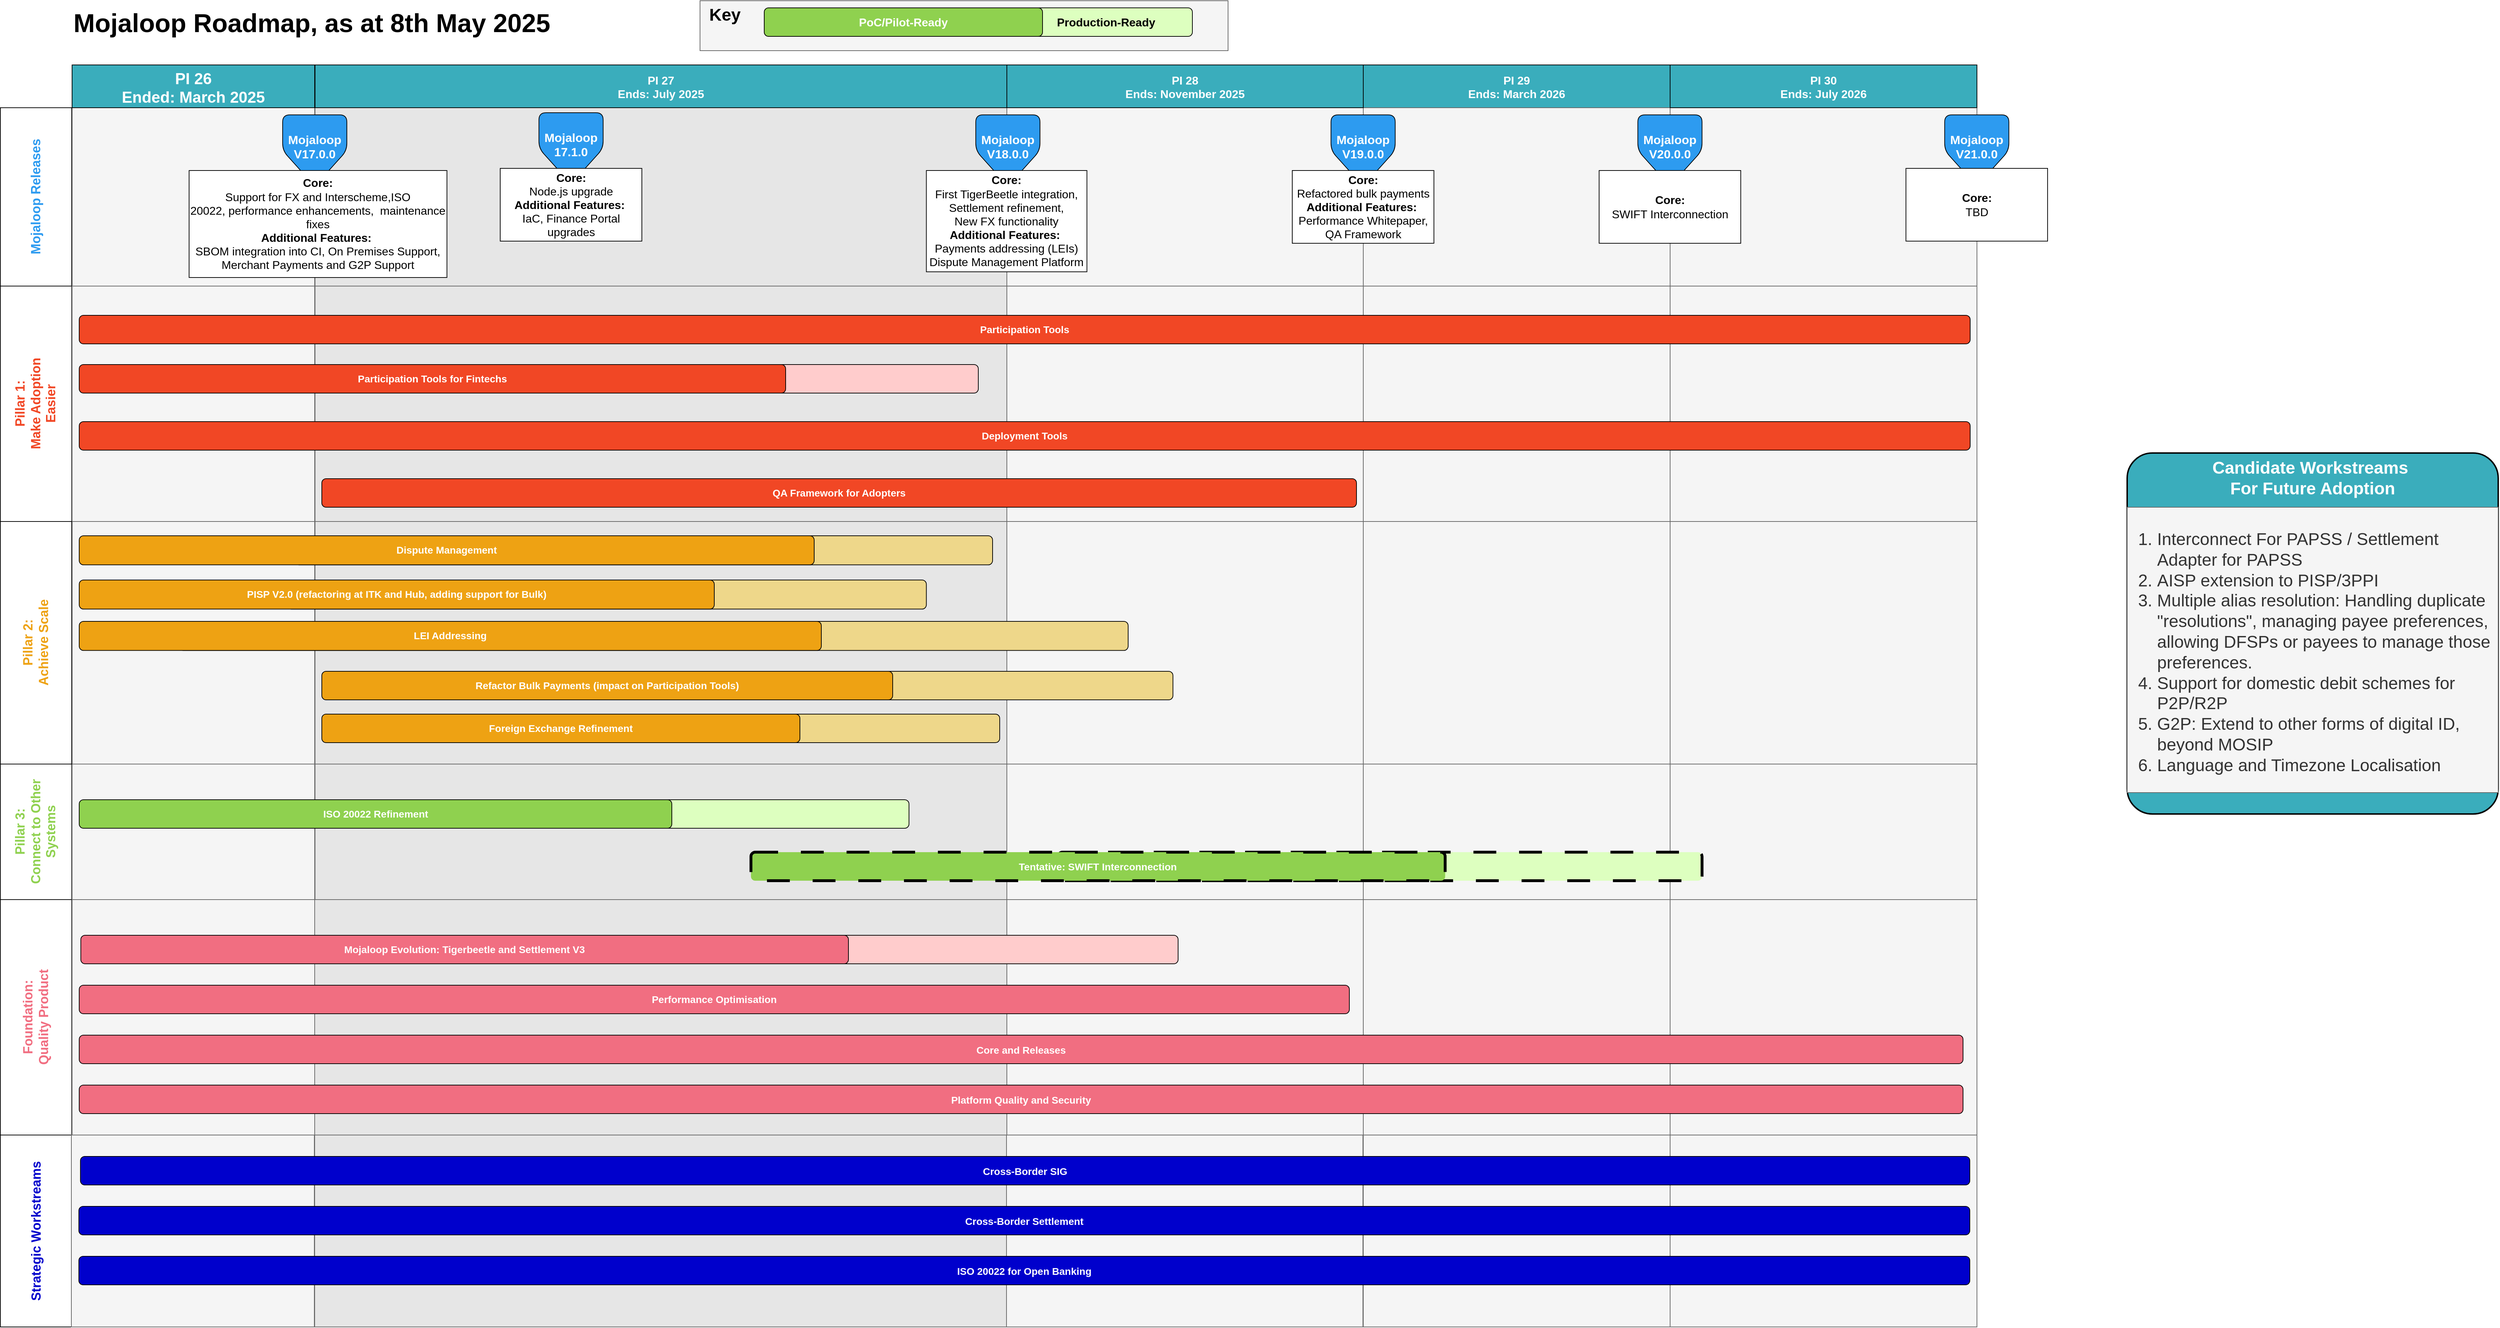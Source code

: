<mxfile version="26.2.15">
  <diagram id="prtHgNgQTEPvFCAcTncT" name="Page-1">
    <mxGraphModel dx="2952" dy="2323" grid="1" gridSize="10" guides="1" tooltips="1" connect="1" arrows="1" fold="1" page="1" pageScale="1" pageWidth="1169" pageHeight="827" math="0" shadow="0">
      <root>
        <mxCell id="0" />
        <mxCell id="1" parent="0" />
        <mxCell id="6fvViyOQmtaXlFOfMAqq-2" value="" style="rounded=0;whiteSpace=wrap;html=1;fillColor=#f5f5f5;fontColor=#333333;strokeColor=#666666;movable=1;resizable=1;rotatable=1;deletable=1;editable=1;locked=0;connectable=1;" parent="1" vertex="1">
          <mxGeometry x="3159.5" y="-670" width="430" height="250" as="geometry" />
        </mxCell>
        <mxCell id="6fvViyOQmtaXlFOfMAqq-3" value="" style="rounded=0;whiteSpace=wrap;html=1;fillColor=#f5f5f5;fontColor=#333333;strokeColor=#666666;movable=1;resizable=1;rotatable=1;deletable=1;editable=1;locked=0;connectable=1;" parent="1" vertex="1">
          <mxGeometry x="3159.5" y="-420" width="430" height="330" as="geometry" />
        </mxCell>
        <mxCell id="6fvViyOQmtaXlFOfMAqq-4" value="" style="rounded=0;whiteSpace=wrap;html=1;fillColor=#f5f5f5;fontColor=#333333;strokeColor=#666666;movable=1;resizable=1;rotatable=1;deletable=1;editable=1;locked=0;connectable=1;" parent="1" vertex="1">
          <mxGeometry x="3159.5" y="-90" width="430" height="340" as="geometry" />
        </mxCell>
        <mxCell id="6fvViyOQmtaXlFOfMAqq-5" value="" style="rounded=0;whiteSpace=wrap;html=1;fillColor=#f5f5f5;fontColor=#333333;strokeColor=#666666;movable=1;resizable=1;rotatable=1;deletable=1;editable=1;locked=0;connectable=1;" parent="1" vertex="1">
          <mxGeometry x="3159.5" y="250" width="430" height="190" as="geometry" />
        </mxCell>
        <mxCell id="6fvViyOQmtaXlFOfMAqq-6" value="" style="rounded=0;whiteSpace=wrap;html=1;fillColor=#f5f5f5;fontColor=#333333;strokeColor=#666666;movable=1;resizable=1;rotatable=1;deletable=1;editable=1;locked=0;connectable=1;" parent="1" vertex="1">
          <mxGeometry x="3159.5" y="440" width="430" height="330" as="geometry" />
        </mxCell>
        <mxCell id="6fvViyOQmtaXlFOfMAqq-7" value="" style="rounded=0;whiteSpace=wrap;html=1;fillColor=#f5f5f5;fontColor=#333333;strokeColor=#666666;movable=1;resizable=1;rotatable=1;deletable=1;editable=1;locked=0;connectable=1;" parent="1" vertex="1">
          <mxGeometry x="3159.5" y="770" width="430" height="269" as="geometry" />
        </mxCell>
        <mxCell id="IgVnPN9NRSkrWdJgGA2A-27" value="PI 29&#xa;Ends: March 2026" style="rounded=0;fillColor=#3aadbc;movable=1;resizable=1;rotatable=1;deletable=1;editable=1;locked=0;connectable=1;fontColor=#ffffff;fontStyle=1;fontSize=16;" parent="1" vertex="1">
          <mxGeometry x="2729.5" y="-730" width="430" height="60" as="geometry" />
        </mxCell>
        <mxCell id="IgVnPN9NRSkrWdJgGA2A-22" value="" style="rounded=0;whiteSpace=wrap;html=1;fillColor=#f5f5f5;fontColor=#333333;strokeColor=#666666;movable=1;resizable=1;rotatable=1;deletable=1;editable=1;locked=0;connectable=1;" parent="1" vertex="1">
          <mxGeometry x="2729.5" y="-670" width="430" height="250" as="geometry" />
        </mxCell>
        <mxCell id="IgVnPN9NRSkrWdJgGA2A-23" value="" style="rounded=0;whiteSpace=wrap;html=1;fillColor=#f5f5f5;fontColor=#333333;strokeColor=#666666;movable=1;resizable=1;rotatable=1;deletable=1;editable=1;locked=0;connectable=1;" parent="1" vertex="1">
          <mxGeometry x="2729.5" y="-420" width="430" height="330" as="geometry" />
        </mxCell>
        <mxCell id="IgVnPN9NRSkrWdJgGA2A-24" value="" style="rounded=0;whiteSpace=wrap;html=1;fillColor=#f5f5f5;fontColor=#333333;strokeColor=#666666;movable=1;resizable=1;rotatable=1;deletable=1;editable=1;locked=0;connectable=1;" parent="1" vertex="1">
          <mxGeometry x="2729.5" y="-90" width="430" height="340" as="geometry" />
        </mxCell>
        <mxCell id="IgVnPN9NRSkrWdJgGA2A-25" value="" style="rounded=0;whiteSpace=wrap;html=1;fillColor=#f5f5f5;fontColor=#333333;strokeColor=#666666;movable=1;resizable=1;rotatable=1;deletable=1;editable=1;locked=0;connectable=1;" parent="1" vertex="1">
          <mxGeometry x="2729.5" y="250" width="430" height="190" as="geometry" />
        </mxCell>
        <mxCell id="IgVnPN9NRSkrWdJgGA2A-26" value="" style="rounded=0;whiteSpace=wrap;html=1;fillColor=#f5f5f5;fontColor=#333333;strokeColor=#666666;movable=1;resizable=1;rotatable=1;deletable=1;editable=1;locked=0;connectable=1;" parent="1" vertex="1">
          <mxGeometry x="2729.5" y="440" width="430" height="330" as="geometry" />
        </mxCell>
        <mxCell id="JybqgrPGp8Xl5-uRk0mp-5" value="" style="rounded=0;whiteSpace=wrap;html=1;fillColor=#f5f5f5;fontColor=#333333;strokeColor=#666666;movable=1;resizable=1;rotatable=1;deletable=1;editable=1;locked=0;connectable=1;" parent="1" vertex="1">
          <mxGeometry x="2729.5" y="770" width="430" height="269" as="geometry" />
        </mxCell>
        <mxCell id="MKTJrdsKVcAg57BzzOYs-5" value="" style="rounded=0;whiteSpace=wrap;html=1;fillColor=#E6E6E6;fontColor=#333333;strokeColor=#666666;movable=1;resizable=1;rotatable=1;deletable=1;editable=1;locked=0;connectable=1;" parent="1" vertex="1">
          <mxGeometry x="1260" y="440" width="970" height="330" as="geometry" />
        </mxCell>
        <mxCell id="IgVnPN9NRSkrWdJgGA2A-52" value="Pillar 1:&lt;br style=&quot;border-color: var(--border-color);&quot;&gt;&lt;span style=&quot;&quot;&gt;Make Adoption&lt;/span&gt;&lt;br style=&quot;border-color: var(--border-color);&quot;&gt;&lt;span style=&quot;&quot;&gt;Easier&lt;/span&gt;" style="rounded=0;whiteSpace=wrap;html=1;fontSize=18;fontStyle=1;startSize=100;horizontal=0;fontColor=#F14725;movable=1;resizable=1;rotatable=1;deletable=1;editable=1;locked=0;connectable=1;" parent="1" vertex="1">
          <mxGeometry x="819.5" y="-420" width="100" height="330" as="geometry" />
        </mxCell>
        <mxCell id="V1w6IO33_B5uVDaUKKrJ-2" value="" style="rounded=0;whiteSpace=wrap;html=1;fillColor=#E6E6E6;fontColor=#333333;strokeColor=#666666;movable=1;resizable=1;rotatable=1;deletable=1;editable=1;locked=0;connectable=1;" parent="1" vertex="1">
          <mxGeometry x="1260.5" y="-670" width="969.5" height="250" as="geometry" />
        </mxCell>
        <mxCell id="V1w6IO33_B5uVDaUKKrJ-5" value="" style="rounded=0;whiteSpace=wrap;html=1;fillColor=#E6E6E6;fontColor=#333333;strokeColor=#666666;movable=1;resizable=1;rotatable=1;deletable=1;editable=1;locked=0;connectable=1;" parent="1" vertex="1">
          <mxGeometry x="1260.5" y="250" width="969.5" height="190" as="geometry" />
        </mxCell>
        <mxCell id="V1w6IO33_B5uVDaUKKrJ-7" value="" style="rounded=0;whiteSpace=wrap;html=1;fillColor=#E6E6E6;fontColor=#333333;strokeColor=#666666;movable=1;resizable=1;rotatable=1;deletable=1;editable=1;locked=0;connectable=1;" parent="1" vertex="1">
          <mxGeometry x="1260" y="770" width="969.5" height="269" as="geometry" />
        </mxCell>
        <mxCell id="V1w6IO33_B5uVDaUKKrJ-3" value="" style="rounded=0;whiteSpace=wrap;html=1;fillColor=#E6E6E6;fontColor=#333333;strokeColor=#666666;movable=1;resizable=1;rotatable=1;deletable=1;editable=1;locked=0;connectable=1;" parent="1" vertex="1">
          <mxGeometry x="1260.5" y="-420" width="969.5" height="330" as="geometry" />
        </mxCell>
        <mxCell id="V1w6IO33_B5uVDaUKKrJ-4" value="" style="rounded=0;whiteSpace=wrap;html=1;fillColor=#E6E6E6;fontColor=#333333;strokeColor=#666666;movable=1;resizable=1;rotatable=1;deletable=1;editable=1;locked=0;connectable=1;" parent="1" vertex="1">
          <mxGeometry x="1260.5" y="-90" width="969.5" height="340" as="geometry" />
        </mxCell>
        <mxCell id="Wy1Aq7sCZCRpyC4d_T1i-2" value="" style="rounded=0;whiteSpace=wrap;html=1;fillColor=#f5f5f5;fontColor=#333333;strokeColor=#666666;movable=1;resizable=1;rotatable=1;deletable=1;editable=1;locked=0;connectable=1;" parent="1" vertex="1">
          <mxGeometry x="2230" y="-670" width="499.5" height="250" as="geometry" />
        </mxCell>
        <mxCell id="Wy1Aq7sCZCRpyC4d_T1i-3" value="" style="rounded=0;whiteSpace=wrap;html=1;fillColor=#f5f5f5;fontColor=#333333;strokeColor=#666666;movable=1;resizable=1;rotatable=1;deletable=1;editable=1;locked=0;connectable=1;" parent="1" vertex="1">
          <mxGeometry x="2230" y="-420" width="499.5" height="330" as="geometry" />
        </mxCell>
        <mxCell id="Wy1Aq7sCZCRpyC4d_T1i-4" value="" style="rounded=0;whiteSpace=wrap;html=1;fillColor=#f5f5f5;fontColor=#333333;strokeColor=#666666;movable=1;resizable=1;rotatable=1;deletable=1;editable=1;locked=0;connectable=1;" parent="1" vertex="1">
          <mxGeometry x="2230" y="-90" width="499.5" height="340" as="geometry" />
        </mxCell>
        <mxCell id="Wy1Aq7sCZCRpyC4d_T1i-5" value="" style="rounded=0;whiteSpace=wrap;html=1;fillColor=#f5f5f5;fontColor=#333333;strokeColor=#666666;movable=1;resizable=1;rotatable=1;deletable=1;editable=1;locked=0;connectable=1;" parent="1" vertex="1">
          <mxGeometry x="2230" y="250" width="499.5" height="190" as="geometry" />
        </mxCell>
        <mxCell id="Wy1Aq7sCZCRpyC4d_T1i-6" value="" style="rounded=0;whiteSpace=wrap;html=1;fillColor=#f5f5f5;fontColor=#333333;strokeColor=#666666;movable=1;resizable=1;rotatable=1;deletable=1;editable=1;locked=0;connectable=1;" parent="1" vertex="1">
          <mxGeometry x="2230" y="440" width="499.5" height="330" as="geometry" />
        </mxCell>
        <mxCell id="Wy1Aq7sCZCRpyC4d_T1i-7" value="" style="rounded=0;whiteSpace=wrap;html=1;fillColor=#f5f5f5;fontColor=#333333;strokeColor=#666666;movable=1;resizable=1;rotatable=1;deletable=1;editable=1;locked=0;connectable=1;" parent="1" vertex="1">
          <mxGeometry x="2229.5" y="770" width="499.5" height="269" as="geometry" />
        </mxCell>
        <mxCell id="IgVnPN9NRSkrWdJgGA2A-30" value="" style="rounded=0;whiteSpace=wrap;html=1;fillColor=light-dark(#f5f5f5, #131213);fontColor=#333333;strokeColor=#666666;movable=1;resizable=1;rotatable=1;deletable=1;editable=1;locked=0;connectable=1;" parent="1" vertex="1">
          <mxGeometry x="920" y="-670" width="340" height="250" as="geometry" />
        </mxCell>
        <mxCell id="IgVnPN9NRSkrWdJgGA2A-43" value="Mojaloop Releases" style="rounded=0;whiteSpace=wrap;html=1;fontSize=18;fontStyle=1;startSize=100;horizontal=0;fontColor=#2D9BF0;movable=1;resizable=1;rotatable=1;deletable=1;editable=1;locked=0;connectable=1;" parent="1" vertex="1">
          <mxGeometry x="819.5" y="-670" width="100" height="250" as="geometry" />
        </mxCell>
        <mxCell id="IgVnPN9NRSkrWdJgGA2A-58" value="Foundation:&lt;br style=&quot;border-color: var(--border-color);&quot;&gt;&lt;span style=&quot;&quot;&gt;Quality Product&lt;/span&gt;" style="rounded=0;whiteSpace=wrap;html=1;fontSize=18;fontStyle=1;startSize=100;horizontal=0;fontColor=#F16E81;movable=1;resizable=1;rotatable=1;deletable=1;editable=1;locked=0;connectable=1;" parent="1" vertex="1">
          <mxGeometry x="819.5" y="440" width="100" height="330" as="geometry" />
        </mxCell>
        <mxCell id="IgVnPN9NRSkrWdJgGA2A-34" value="" style="rounded=0;whiteSpace=wrap;html=1;fillColor=light-dark(#f5f5f5, #131213);fontColor=#333333;strokeColor=#666666;movable=1;resizable=1;rotatable=1;deletable=1;editable=1;locked=0;connectable=1;" parent="1" vertex="1">
          <mxGeometry x="920" y="440" width="340" height="330" as="geometry" />
        </mxCell>
        <mxCell id="IgVnPN9NRSkrWdJgGA2A-56" value="Pillar 3:&lt;br style=&quot;border-color: var(--border-color);&quot;&gt;&lt;span style=&quot;&quot;&gt;Connect to Other Systems&lt;/span&gt;" style="rounded=0;whiteSpace=wrap;html=1;fontSize=18;fontStyle=1;startSize=100;horizontal=0;fontColor=#8FD14F;movable=1;resizable=1;rotatable=1;deletable=1;editable=1;locked=0;connectable=1;" parent="1" vertex="1">
          <mxGeometry x="819.5" y="250" width="100" height="190" as="geometry" />
        </mxCell>
        <mxCell id="IgVnPN9NRSkrWdJgGA2A-33" value="" style="rounded=0;whiteSpace=wrap;html=1;fillColor=light-dark(#f5f5f5, #131213);fontColor=#333333;strokeColor=#666666;movable=1;resizable=1;rotatable=1;deletable=1;editable=1;locked=0;connectable=1;" parent="1" vertex="1">
          <mxGeometry x="920" y="250" width="340" height="190" as="geometry" />
        </mxCell>
        <mxCell id="JybqgrPGp8Xl5-uRk0mp-1" value="&lt;font color=&quot;#0000cc&quot;&gt;Strategic Workstreams&lt;/font&gt;" style="rounded=0;whiteSpace=wrap;html=1;fontSize=18;fontStyle=1;startSize=100;horizontal=0;fontColor=#F16E81;movable=1;resizable=1;rotatable=1;deletable=1;editable=1;locked=0;connectable=1;" parent="1" vertex="1">
          <mxGeometry x="819.5" y="770" width="100" height="269" as="geometry" />
        </mxCell>
        <mxCell id="JybqgrPGp8Xl5-uRk0mp-6" value="" style="rounded=0;whiteSpace=wrap;html=1;fillColor=light-dark(#f5f5f5, #131213);fontColor=#333333;strokeColor=#666666;movable=1;resizable=1;rotatable=1;deletable=1;editable=1;locked=0;connectable=1;container=0;" parent="1" vertex="1">
          <mxGeometry x="919" y="770" width="340.5" height="269" as="geometry" />
        </mxCell>
        <mxCell id="IgVnPN9NRSkrWdJgGA2A-31" value="" style="rounded=0;whiteSpace=wrap;html=1;fillColor=light-dark(#f5f5f5, #131213);fontColor=#333333;strokeColor=#666666;movable=1;resizable=1;rotatable=1;deletable=1;editable=1;locked=0;connectable=1;" parent="1" vertex="1">
          <mxGeometry x="920" y="-420" width="340" height="330" as="geometry" />
        </mxCell>
        <mxCell id="IgVnPN9NRSkrWdJgGA2A-32" value="" style="rounded=0;whiteSpace=wrap;html=1;fillColor=light-dark(#f5f5f5, #131213);fontColor=#333333;strokeColor=#666666;movable=1;resizable=1;rotatable=1;deletable=1;editable=1;locked=0;connectable=1;" parent="1" vertex="1">
          <mxGeometry x="920" y="-90" width="340" height="340" as="geometry" />
        </mxCell>
        <mxCell id="dNxyNK7c78bLwvsdeMH5-27" value="" style="edgeStyle=orthogonalEdgeStyle;rounded=0;orthogonalLoop=1;jettySize=auto;html=1;dashed=1;endArrow=none;endFill=0;" parent="1" edge="1">
          <mxGeometry relative="1" as="geometry">
            <mxPoint x="300" y="270" as="targetPoint" />
          </mxGeometry>
        </mxCell>
        <mxCell id="dNxyNK7c78bLwvsdeMH5-31" style="edgeStyle=orthogonalEdgeStyle;rounded=0;orthogonalLoop=1;jettySize=auto;html=1;endArrow=classic;endFill=1;" parent="1" edge="1">
          <mxGeometry relative="1" as="geometry">
            <mxPoint x="420" y="280" as="sourcePoint" />
          </mxGeometry>
        </mxCell>
        <mxCell id="dNxyNK7c78bLwvsdeMH5-35" style="edgeStyle=orthogonalEdgeStyle;rounded=0;orthogonalLoop=1;jettySize=auto;html=1;endArrow=classic;endFill=1;" parent="1" edge="1">
          <mxGeometry relative="1" as="geometry">
            <mxPoint x="690" y="460" as="targetPoint" />
          </mxGeometry>
        </mxCell>
        <mxCell id="dNxyNK7c78bLwvsdeMH5-38" style="edgeStyle=orthogonalEdgeStyle;rounded=0;orthogonalLoop=1;jettySize=auto;html=1;endArrow=classic;endFill=1;" parent="1" edge="1">
          <mxGeometry relative="1" as="geometry">
            <Array as="points">
              <mxPoint x="300" y="460" />
              <mxPoint x="520" y="460" />
            </Array>
            <mxPoint x="520" y="430" as="targetPoint" />
          </mxGeometry>
        </mxCell>
        <mxCell id="dNxyNK7c78bLwvsdeMH5-25" value="" style="edgeStyle=orthogonalEdgeStyle;rounded=0;orthogonalLoop=1;jettySize=auto;html=1;" parent="1" edge="1">
          <mxGeometry relative="1" as="geometry">
            <mxPoint x="260" y="180" as="targetPoint" />
          </mxGeometry>
        </mxCell>
        <mxCell id="dNxyNK7c78bLwvsdeMH5-33" value="" style="edgeStyle=orthogonalEdgeStyle;rounded=0;orthogonalLoop=1;jettySize=auto;html=1;endArrow=classic;endFill=1;" parent="1" edge="1">
          <mxGeometry relative="1" as="geometry">
            <mxPoint x="460" y="180" as="sourcePoint" />
          </mxGeometry>
        </mxCell>
        <mxCell id="dNxyNK7c78bLwvsdeMH5-37" value="" style="edgeStyle=orthogonalEdgeStyle;rounded=0;orthogonalLoop=1;jettySize=auto;html=1;endArrow=classic;endFill=1;" parent="1" edge="1">
          <mxGeometry relative="1" as="geometry">
            <mxPoint x="650" y="490" as="sourcePoint" />
          </mxGeometry>
        </mxCell>
        <mxCell id="dNxyNK7c78bLwvsdeMH5-29" value="" style="edgeStyle=orthogonalEdgeStyle;rounded=0;orthogonalLoop=1;jettySize=auto;html=1;endArrow=classic;endFill=1;" parent="1" edge="1">
          <mxGeometry relative="1" as="geometry">
            <mxPoint x="400" y="260" as="targetPoint" />
          </mxGeometry>
        </mxCell>
        <mxCell id="IgVnPN9NRSkrWdJgGA2A-89" value="Mojaloop&#xa;V18.0.0" style="verticalLabelPosition=middle;verticalAlign=middle;shape=offPageConnector;rounded=1;size=0.5;fillColor=#2D9BF0;labelPosition=center;align=center;spacingBottom=13;fontColor=#FFFFFF;fontStyle=1;fontSize=17;movable=1;resizable=1;rotatable=1;deletable=1;editable=1;locked=0;connectable=1;" parent="1" vertex="1">
          <mxGeometry x="2186.44" y="-660" width="90" height="100" as="geometry" />
        </mxCell>
        <mxCell id="IgVnPN9NRSkrWdJgGA2A-54" value="&lt;font color=&quot;#eea213&quot;&gt;Pillar 2:&lt;br style=&quot;border-color: var(--border-color);&quot;&gt;Achieve Scale&lt;/font&gt;" style="rounded=0;whiteSpace=wrap;html=1;fontSize=18;fontStyle=1;startSize=100;horizontal=0;fontColor=#F14725;movable=1;resizable=1;rotatable=1;deletable=1;editable=1;locked=0;connectable=1;" parent="1" vertex="1">
          <mxGeometry x="819.5" y="-90" width="100" height="340" as="geometry" />
        </mxCell>
        <mxCell id="myLwM58ghnlwXmR5rfqZ-15" value="&lt;b&gt;Core:&lt;/b&gt;&lt;div&gt;First TigerBeetle integration, Settlement refinement,&lt;/div&gt;&lt;div&gt;New FX functionality&lt;br&gt;&lt;div&gt;&lt;b style=&quot;background-color: initial; color: light-dark(rgb(0, 0, 0), rgb(255, 255, 255));&quot;&gt;Additional Features:&amp;nbsp;&lt;/b&gt;&lt;br&gt;&lt;/div&gt;&lt;div&gt;&lt;span style=&quot;background-color: initial;&quot;&gt;Payments addressing (LEIs)&lt;/span&gt;&lt;/div&gt;&lt;/div&gt;&lt;div&gt;&lt;span style=&quot;background-color: initial;&quot;&gt;Dispute Management Platform&lt;/span&gt;&lt;/div&gt;" style="rounded=0;whiteSpace=wrap;html=1;fontSize=16;movable=1;resizable=1;rotatable=1;deletable=1;editable=1;locked=0;connectable=1;" parent="1" vertex="1">
          <mxGeometry x="2117.22" y="-582" width="225" height="142" as="geometry" />
        </mxCell>
        <mxCell id="rWjNOIkeKGWhdlIpbKfT-1" value="Mojaloop&#xa;V17.0.0" style="verticalLabelPosition=middle;verticalAlign=middle;shape=offPageConnector;rounded=1;size=0.5;fillColor=#2D9BF0;labelPosition=center;align=center;spacingBottom=13;fontColor=#FFFFFF;fontStyle=1;fontSize=17;movable=1;resizable=1;rotatable=1;deletable=1;editable=1;locked=0;connectable=1;" parent="1" vertex="1">
          <mxGeometry x="1215.08" y="-660" width="90" height="100" as="geometry" />
        </mxCell>
        <mxCell id="rWjNOIkeKGWhdlIpbKfT-3" value="&lt;b&gt;Core:&lt;/b&gt;&lt;div&gt;Support for FX and Interscheme,ISO 20022,&amp;nbsp;&lt;span style=&quot;background-color: initial;&quot;&gt;performance enhancements,&amp;nbsp; maintenance fixes&lt;/span&gt;&lt;/div&gt;&lt;div&gt;&lt;b&gt;Additional Features:&amp;nbsp;&lt;/b&gt;&lt;/div&gt;&lt;div&gt;SBOM integration into CI, On Premises Support, Merchant Payments and G2P Support&lt;span style=&quot;caret-color: rgb(33, 33, 33); color: rgb(33, 33, 33); font-family: Calibri, sans-serif; font-size: 16px; text-align: start;&quot;&gt;&lt;/span&gt;&lt;/div&gt;" style="rounded=0;whiteSpace=wrap;html=1;fontSize=16;movable=1;resizable=1;rotatable=1;deletable=1;editable=1;locked=0;connectable=1;" parent="1" vertex="1">
          <mxGeometry x="1084" y="-582" width="361.34" height="150" as="geometry" />
        </mxCell>
        <mxCell id="myLwM58ghnlwXmR5rfqZ-20" value="&lt;font style=&quot;font-size: 14px;&quot;&gt;&lt;b style=&quot;font-size: 14px;&quot;&gt;&lt;br&gt;&lt;/b&gt;&lt;/font&gt;" style="rounded=1;whiteSpace=wrap;html=1;fillColor=#EED78A;fontSize=14;fontColor=#FFFFFF;movable=1;resizable=1;rotatable=1;deletable=1;editable=1;locked=0;connectable=1;" parent="1" vertex="1">
          <mxGeometry x="1222.22" y="-8" width="895" height="40.78" as="geometry" />
        </mxCell>
        <mxCell id="rWjNOIkeKGWhdlIpbKfT-11" value="&lt;font style=&quot;font-size: 14px;&quot;&gt;&lt;b style=&quot;font-size: 14px;&quot;&gt;PISP V2.0 (refactoring at ITK and Hub, adding support for Bulk)&lt;br&gt;&lt;/b&gt;&lt;/font&gt;" style="rounded=1;whiteSpace=wrap;html=1;fillColor=#EEA213;fontSize=14;fontColor=#FFFFFF;movable=1;resizable=1;rotatable=1;deletable=1;editable=1;locked=0;connectable=1;" parent="1" vertex="1">
          <mxGeometry x="930" y="-8" width="890" height="40.78" as="geometry" />
        </mxCell>
        <mxCell id="myLwM58ghnlwXmR5rfqZ-21" value="&lt;font style=&quot;font-size: 14px;&quot;&gt;&lt;b style=&quot;font-size: 14px;&quot;&gt;&lt;br&gt;&lt;/b&gt;&lt;/font&gt;" style="rounded=1;whiteSpace=wrap;html=1;fillColor=#EED78A;fontSize=14;fontColor=#FFFFFF;movable=1;resizable=1;rotatable=1;deletable=1;editable=1;locked=0;connectable=1;" parent="1" vertex="1">
          <mxGeometry x="1070" y="50" width="1330" height="40.78" as="geometry" />
        </mxCell>
        <mxCell id="myLwM58ghnlwXmR5rfqZ-34" value="&lt;font style=&quot;font-size: 14px;&quot;&gt;&lt;b style=&quot;font-size: 14px;&quot;&gt;&lt;br style=&quot;font-size: 14px;&quot;&gt;&lt;/b&gt;&lt;/font&gt;" style="rounded=1;whiteSpace=wrap;html=1;fillColor=#DDFFBF;fontSize=14;fontColor=#FFFFFF;movable=1;resizable=1;rotatable=1;deletable=1;editable=1;locked=0;connectable=1;" parent="1" vertex="1">
          <mxGeometry x="1360.5" y="300" width="732.37" height="40" as="geometry" />
        </mxCell>
        <mxCell id="tU-XUtHsG_G0OqwH3F7m-2" value="" style="group;movable=1;resizable=1;rotatable=1;deletable=1;editable=1;locked=0;connectable=1;" parent="1" vertex="1" connectable="0">
          <mxGeometry x="920" y="-820" width="1518.5" height="70" as="geometry" />
        </mxCell>
        <mxCell id="IgVnPN9NRSkrWdJgGA2A-110" value="&lt;font style=&quot;font-size: 36px;&quot;&gt;Mojaloop Roadmap, as at 8th May 2025&lt;/font&gt;&lt;div&gt;&lt;br&gt;&lt;/div&gt;" style="text;html=1;strokeColor=none;fillColor=none;align=left;verticalAlign=middle;whiteSpace=wrap;rounded=0;fontSize=24;fontStyle=1;movable=1;resizable=1;rotatable=1;deletable=1;editable=1;locked=0;connectable=1;" parent="tU-XUtHsG_G0OqwH3F7m-2" vertex="1">
          <mxGeometry y="20" width="800" height="50" as="geometry" />
        </mxCell>
        <mxCell id="tU-XUtHsG_G0OqwH3F7m-1" value="" style="group;movable=1;resizable=1;rotatable=1;deletable=1;editable=1;locked=0;connectable=1;" parent="tU-XUtHsG_G0OqwH3F7m-2" vertex="1" connectable="0">
          <mxGeometry x="880" width="740" height="70" as="geometry" />
        </mxCell>
        <mxCell id="myLwM58ghnlwXmR5rfqZ-24" value="" style="rounded=0;whiteSpace=wrap;html=1;fillColor=#f5f5f5;fontColor=#333333;strokeColor=#666666;movable=1;resizable=1;rotatable=1;deletable=1;editable=1;locked=0;connectable=1;" parent="tU-XUtHsG_G0OqwH3F7m-1" vertex="1">
          <mxGeometry width="740" height="70" as="geometry" />
        </mxCell>
        <mxCell id="myLwM58ghnlwXmR5rfqZ-25" value="Key" style="text;html=1;strokeColor=none;fillColor=none;align=left;verticalAlign=middle;whiteSpace=wrap;rounded=0;fontSize=24;fontStyle=1;movable=1;resizable=1;rotatable=1;deletable=1;editable=1;locked=0;connectable=1;" parent="tU-XUtHsG_G0OqwH3F7m-1" vertex="1">
          <mxGeometry x="10.5" y="10" width="66" height="20" as="geometry" />
        </mxCell>
        <mxCell id="myLwM58ghnlwXmR5rfqZ-32" value="" style="group;movable=1;resizable=1;rotatable=1;deletable=1;editable=1;locked=0;connectable=1;" parent="tU-XUtHsG_G0OqwH3F7m-1" vertex="1" connectable="0">
          <mxGeometry x="90" y="10" width="600" height="40" as="geometry" />
        </mxCell>
        <mxCell id="myLwM58ghnlwXmR5rfqZ-31" value="&lt;font style=&quot;font-size: 16px;&quot;&gt;&lt;b style=&quot;font-size: 16px;&quot;&gt;Production-Ready&lt;br style=&quot;font-size: 16px;&quot;&gt;&lt;/b&gt;&lt;/font&gt;" style="rounded=1;whiteSpace=wrap;html=1;fillColor=#DDFFBF;fontSize=16;fontColor=#000000;align=right;spacingRight=50;movable=1;resizable=1;rotatable=1;deletable=1;editable=1;locked=0;connectable=1;" parent="myLwM58ghnlwXmR5rfqZ-32" vertex="1">
          <mxGeometry x="230" width="370" height="40" as="geometry" />
        </mxCell>
        <mxCell id="myLwM58ghnlwXmR5rfqZ-30" value="&lt;font style=&quot;font-size: 16px;&quot;&gt;&lt;b style=&quot;font-size: 16px;&quot;&gt;PoC/Pilot-Ready&lt;br style=&quot;font-size: 16px;&quot;&gt;&lt;/b&gt;&lt;/font&gt;" style="rounded=1;whiteSpace=wrap;html=1;fillColor=#8FD14F;fontSize=16;fontColor=#FFFFFF;movable=1;resizable=1;rotatable=1;deletable=1;editable=1;locked=0;connectable=1;" parent="myLwM58ghnlwXmR5rfqZ-32" vertex="1">
          <mxGeometry width="390" height="40" as="geometry" />
        </mxCell>
        <mxCell id="IgVnPN9NRSkrWdJgGA2A-35" value="PI 26&#xa;Ended: March 2025" style="rounded=0;fillColor=#3aadbc;container=0;movable=1;resizable=1;rotatable=1;deletable=1;editable=1;locked=0;connectable=1;fontColor=#ffffff;fontStyle=1;fontSize=22;" parent="1" vertex="1">
          <mxGeometry x="920" y="-730" width="340" height="60" as="geometry" />
        </mxCell>
        <mxCell id="V1w6IO33_B5uVDaUKKrJ-1" value="PI 27&#xa;Ends: July 2025" style="rounded=0;fillColor=#3aadbc;container=0;movable=1;resizable=1;rotatable=1;deletable=1;editable=1;locked=0;connectable=1;fontColor=#ffffff;fontStyle=1;fontSize=16;" parent="1" vertex="1">
          <mxGeometry x="1260.5" y="-730" width="969.5" height="60" as="geometry" />
        </mxCell>
        <mxCell id="Wy1Aq7sCZCRpyC4d_T1i-1" value="PI 28&#xa;Ends: November 2025" style="rounded=0;fillColor=#3aadbc;container=0;movable=1;resizable=1;rotatable=1;deletable=1;editable=1;locked=0;connectable=1;fontColor=#ffffff;fontStyle=1;fontSize=16;" parent="1" vertex="1">
          <mxGeometry x="2230" y="-730" width="499.5" height="60" as="geometry" />
        </mxCell>
        <mxCell id="tMwMbBkbtTwEdhl-d-lQ-4" value="&lt;font style=&quot;font-size: 14px;&quot;&gt;&lt;b style=&quot;font-size: 14px;&quot;&gt;&lt;br&gt;&lt;/b&gt;&lt;/font&gt;" style="rounded=1;whiteSpace=wrap;html=1;fillColor=#FFCCCC;fontSize=14;fillStyle=auto;fontColor=#FFFFFF;glass=0;shadow=0;textShadow=0;movable=1;resizable=1;rotatable=1;deletable=1;editable=1;locked=0;connectable=1;" parent="1" vertex="1">
          <mxGeometry x="1600" y="-310" width="590" height="40" as="geometry" />
        </mxCell>
        <mxCell id="tMwMbBkbtTwEdhl-d-lQ-3" value="&lt;font style=&quot;font-size: 14px;&quot;&gt;&lt;b style=&quot;font-size: 14px;&quot;&gt;Participation Tools for Fintechs&lt;br&gt;&lt;/b&gt;&lt;/font&gt;" style="rounded=1;whiteSpace=wrap;html=1;fillColor=#F14725;fontSize=14;fillStyle=auto;fontColor=#FFFFFF;glass=0;shadow=0;textShadow=0;movable=1;resizable=1;rotatable=1;deletable=1;editable=1;locked=0;connectable=1;" parent="1" vertex="1">
          <mxGeometry x="930" y="-310" width="990" height="40" as="geometry" />
        </mxCell>
        <mxCell id="MKTJrdsKVcAg57BzzOYs-1" value="&lt;font style=&quot;font-size: 14px;&quot;&gt;&lt;b style=&quot;font-size: 14px;&quot;&gt;Participation Tools&lt;br&gt;&lt;/b&gt;&lt;/font&gt;" style="rounded=1;whiteSpace=wrap;html=1;fillColor=#F14725;fontSize=14;fillStyle=auto;fontColor=#FFFFFF;glass=0;shadow=0;textShadow=0;movable=1;resizable=1;rotatable=1;deletable=1;editable=1;locked=0;connectable=1;" parent="1" vertex="1">
          <mxGeometry x="930" y="-379" width="2650" height="40" as="geometry" />
        </mxCell>
        <mxCell id="MKTJrdsKVcAg57BzzOYs-3" value="&lt;font style=&quot;font-size: 14px;&quot;&gt;&lt;b style=&quot;font-size: 14px;&quot;&gt;&lt;br&gt;&lt;/b&gt;&lt;/font&gt;" style="rounded=1;whiteSpace=wrap;html=1;fillColor=#eed78a;fontSize=14;fillStyle=auto;fontColor=#FFFFFF;glass=0;shadow=0;textShadow=0;movable=1;resizable=1;rotatable=1;deletable=1;editable=1;locked=0;connectable=1;" parent="1" vertex="1">
          <mxGeometry x="1620" y="120" width="842.78" height="40" as="geometry" />
        </mxCell>
        <mxCell id="MKTJrdsKVcAg57BzzOYs-4" value="&lt;font style=&quot;font-size: 14px;&quot;&gt;&lt;b style=&quot;font-size: 14px;&quot;&gt;Deployment Tools&lt;/b&gt;&lt;/font&gt;" style="rounded=1;whiteSpace=wrap;html=1;fillColor=#F14725;fontSize=14;fillStyle=auto;fontColor=#FFFFFF;glass=0;shadow=0;textShadow=0;movable=1;resizable=1;rotatable=1;deletable=1;editable=1;locked=0;connectable=1;" parent="1" vertex="1">
          <mxGeometry x="930" y="-230" width="2650" height="40" as="geometry" />
        </mxCell>
        <mxCell id="MKTJrdsKVcAg57BzzOYs-7" value="&lt;font style=&quot;font-size: 14px;&quot;&gt;&lt;b style=&quot;font-size: 14px;&quot;&gt;&lt;br&gt;&lt;/b&gt;&lt;/font&gt;" style="rounded=1;whiteSpace=wrap;html=1;fillColor=#EED78A;fontSize=14;fontColor=#FFFFFF;movable=1;resizable=1;rotatable=1;deletable=1;editable=1;locked=0;connectable=1;" parent="1" vertex="1">
          <mxGeometry x="1233" y="-70" width="977" height="40.78" as="geometry" />
        </mxCell>
        <mxCell id="MKTJrdsKVcAg57BzzOYs-6" value="&lt;font style=&quot;font-size: 14px;&quot;&gt;&lt;b style=&quot;font-size: 14px;&quot;&gt;Dispute Management&lt;br&gt;&lt;/b&gt;&lt;/font&gt;" style="rounded=1;whiteSpace=wrap;html=1;fillColor=#EEA213;fontSize=14;fontColor=#FFFFFF;movable=1;resizable=1;rotatable=1;deletable=1;editable=1;locked=0;connectable=1;" parent="1" vertex="1">
          <mxGeometry x="930" y="-70" width="1030" height="40.78" as="geometry" />
        </mxCell>
        <mxCell id="MKTJrdsKVcAg57BzzOYs-8" value="&lt;font style=&quot;font-size: 14px;&quot;&gt;&lt;b style=&quot;font-size: 14px;&quot;&gt;LEI Addressing&lt;br&gt;&lt;/b&gt;&lt;/font&gt;" style="rounded=1;whiteSpace=wrap;html=1;fillColor=#EEA213;fontSize=14;fontColor=#FFFFFF;movable=1;resizable=1;rotatable=1;deletable=1;editable=1;locked=0;connectable=1;" parent="1" vertex="1">
          <mxGeometry x="930" y="50" width="1040" height="40.78" as="geometry" />
        </mxCell>
        <mxCell id="MKTJrdsKVcAg57BzzOYs-10" value="&lt;font style=&quot;font-size: 14px;&quot;&gt;&lt;b style=&quot;font-size: 14px;&quot;&gt;ISO 20022 Refinement&lt;/b&gt;&lt;/font&gt;" style="rounded=1;whiteSpace=wrap;html=1;fillColor=#8FD14F;fontSize=14;fontColor=#FFFFFF;movable=1;resizable=1;rotatable=1;deletable=1;editable=1;locked=0;connectable=1;" parent="1" vertex="1">
          <mxGeometry x="930.0" y="300" width="830.5" height="40" as="geometry" />
        </mxCell>
        <mxCell id="MKTJrdsKVcAg57BzzOYs-14" value="Mojaloop&#xa;V19.0.0" style="verticalLabelPosition=middle;verticalAlign=middle;shape=offPageConnector;rounded=1;size=0.5;fillColor=#2D9BF0;labelPosition=center;align=center;spacingBottom=13;fontColor=#FFFFFF;fontStyle=1;fontSize=17;movable=1;resizable=1;rotatable=1;deletable=1;editable=1;locked=0;connectable=1;" parent="1" vertex="1">
          <mxGeometry x="2684.25" y="-660" width="90" height="100" as="geometry" />
        </mxCell>
        <mxCell id="MKTJrdsKVcAg57BzzOYs-15" value="&lt;b&gt;Core:&lt;/b&gt;&lt;div&gt;Refactored bulk payments&lt;b&gt;&lt;br&gt;&lt;/b&gt;&lt;div&gt;&lt;div&gt;&lt;b style=&quot;background-color: initial; color: light-dark(rgb(0, 0, 0), rgb(255, 255, 255));&quot;&gt;Additional Features:&amp;nbsp;&lt;/b&gt;&lt;br&gt;&lt;/div&gt;&lt;/div&gt;&lt;div&gt;&lt;span style=&quot;background-color: initial; color: light-dark(rgb(0, 0, 0), rgb(255, 255, 255));&quot;&gt;Performance Whitepaper,&lt;/span&gt;&lt;/div&gt;&lt;div&gt;QA Framework&lt;/div&gt;&lt;/div&gt;" style="rounded=0;whiteSpace=wrap;html=1;fontSize=16;movable=1;resizable=1;rotatable=1;deletable=1;editable=1;locked=0;connectable=1;" parent="1" vertex="1">
          <mxGeometry x="2630" y="-582" width="198.5" height="102" as="geometry" />
        </mxCell>
        <mxCell id="ME0NisAHzomEJK_o4Tcq-2" value="&lt;font style=&quot;font-size: 14px;&quot;&gt;&lt;b style=&quot;font-size: 14px;&quot;&gt;&lt;br&gt;&lt;/b&gt;&lt;/font&gt;" style="rounded=1;whiteSpace=wrap;html=1;fillColor=#FFCCCC;fontSize=14;fillStyle=auto;fontColor=#FFFFFF;glass=0;shadow=0;textShadow=0;movable=1;resizable=1;rotatable=1;deletable=1;editable=1;locked=0;connectable=1;" parent="1" vertex="1">
          <mxGeometry x="1890.1" y="490" width="579.9" height="40" as="geometry" />
        </mxCell>
        <mxCell id="IgVnPN9NRSkrWdJgGA2A-103" value="Platform Quality and Security" style="rounded=1;fillColor=#F16E81;fontSize=14;fontStyle=1;fontColor=#ffffff;movable=1;resizable=1;rotatable=1;deletable=1;editable=1;locked=0;connectable=1;" parent="1" vertex="1">
          <mxGeometry x="930" y="700" width="2640" height="40" as="geometry" />
        </mxCell>
        <mxCell id="IgVnPN9NRSkrWdJgGA2A-40" value="Core and Releases" style="rounded=1;fillColor=#F16E81;fontSize=14;fontStyle=1;fontColor=#ffffff;movable=1;resizable=1;rotatable=1;deletable=1;editable=1;locked=0;connectable=1;" parent="1" vertex="1">
          <mxGeometry x="930" y="630" width="2640" height="40" as="geometry" />
        </mxCell>
        <mxCell id="S1ja_g8u9IfPUK_eCeuM-4" value="Performance Optimisation" style="rounded=1;fillColor=#F16E81;fontSize=14;fontStyle=1;fontColor=#ffffff;whiteSpace=wrap;movable=1;resizable=1;rotatable=1;deletable=1;editable=1;locked=0;connectable=1;" parent="1" vertex="1">
          <mxGeometry x="930" y="560" width="1780" height="40" as="geometry" />
        </mxCell>
        <mxCell id="MKTJrdsKVcAg57BzzOYs-2" value="&lt;font style=&quot;font-size: 14px;&quot;&gt;&lt;b style=&quot;font-size: 14px;&quot;&gt;Refactor Bulk Payments (impact on Participation Tools)&lt;/b&gt;&lt;/font&gt;" style="rounded=1;whiteSpace=wrap;html=1;fillColor=#eea213;fontSize=14;fontColor=#FFFFFF;movable=1;resizable=1;rotatable=1;deletable=1;editable=1;locked=0;connectable=1;" parent="1" vertex="1">
          <mxGeometry x="1270" y="120" width="800" height="40" as="geometry" />
        </mxCell>
        <mxCell id="ME0NisAHzomEJK_o4Tcq-1" value="Mojaloop Evolution: Tigerbeetle and Settlement V3" style="rounded=1;fillColor=#F16E81;fontSize=14;fontColor=#ffffff;fontStyle=1;whiteSpace=wrap;movable=1;resizable=1;rotatable=1;deletable=1;editable=1;locked=0;connectable=1;" parent="1" vertex="1">
          <mxGeometry x="932.25" y="490" width="1075.75" height="40" as="geometry" />
        </mxCell>
        <mxCell id="BclRuT7VKxzQp_2wcXtP-2" value="&lt;font style=&quot;font-size: 14px;&quot;&gt;&lt;b style=&quot;font-size: 14px;&quot;&gt;&lt;br&gt;&lt;/b&gt;&lt;/font&gt;" style="rounded=1;whiteSpace=wrap;html=1;fillColor=#eed78a;fontSize=14;fillStyle=auto;fontColor=#FFFFFF;glass=0;shadow=0;textShadow=0;movable=1;resizable=1;rotatable=1;deletable=1;editable=1;locked=0;connectable=1;" parent="1" vertex="1">
          <mxGeometry x="1620" y="180" width="600" height="40" as="geometry" />
        </mxCell>
        <mxCell id="BclRuT7VKxzQp_2wcXtP-1" value="&lt;font style=&quot;font-size: 14px;&quot;&gt;&lt;b style=&quot;font-size: 14px;&quot;&gt;Foreign Exchange Refinement&lt;/b&gt;&lt;/font&gt;" style="rounded=1;whiteSpace=wrap;html=1;fillColor=#eea213;fontSize=14;fontColor=#FFFFFF;movable=1;resizable=1;rotatable=1;deletable=1;editable=1;locked=0;connectable=1;" parent="1" vertex="1">
          <mxGeometry x="1270" y="180" width="670" height="40" as="geometry" />
        </mxCell>
        <mxCell id="Wy1Aq7sCZCRpyC4d_T1i-11" value="" style="endArrow=none;html=1;rounded=0;exitX=0;exitY=0;exitDx=0;exitDy=0;entryX=1;entryY=0;entryDx=0;entryDy=0;" parent="1" source="Wy1Aq7sCZCRpyC4d_T1i-10" target="Wy1Aq7sCZCRpyC4d_T1i-10" edge="1">
          <mxGeometry width="50" height="50" relative="1" as="geometry">
            <mxPoint x="3870" y="-150" as="sourcePoint" />
            <mxPoint x="3920" y="-206.849" as="targetPoint" />
          </mxGeometry>
        </mxCell>
        <mxCell id="Wy1Aq7sCZCRpyC4d_T1i-8" value="&lt;font style=&quot;font-size: 24px;&quot;&gt;Candidate Workstreams&amp;nbsp;&lt;/font&gt;&lt;div&gt;&lt;font style=&quot;font-size: 24px;&quot;&gt;For Future Adoption&lt;/font&gt;&lt;/div&gt;" style="rounded=1;whiteSpace=wrap;html=1;arcSize=7;strokeWidth=2;verticalAlign=top;fontSize=24;fillColor=#3aadbc;fontColor=#FFFFFF;align=center;labelPosition=center;verticalLabelPosition=middle;fontStyle=1" parent="1" vertex="1">
          <mxGeometry x="3800" y="-186" width="520" height="506" as="geometry" />
        </mxCell>
        <mxCell id="Wy1Aq7sCZCRpyC4d_T1i-10" value="&lt;ol style=&quot;margin-right: 10px; margin-left: 0px;&quot;&gt;&lt;li style=&quot;&quot;&gt;&lt;span style=&quot;background-color: initial;&quot;&gt;Interconnect For PAPSS / Settlement Adapter for PAPSS&lt;/span&gt;&lt;/li&gt;&lt;li style=&quot;&quot;&gt;&lt;span style=&quot;background-color: transparent; color: light-dark(rgb(51, 51, 51), rgb(193, 193, 193));&quot;&gt;AISP extension to PISP/3PPI&lt;/span&gt;&lt;/li&gt;&lt;li style=&quot;&quot;&gt;Multiple alias resolution: Handling duplicate &quot;resolutions&quot;, managing payee preferences, allowing DFSPs or payees to manage those preferences.&lt;/li&gt;&lt;li style=&quot;&quot;&gt;Support for domestic debit schemes for P2P/R2P&lt;/li&gt;&lt;li style=&quot;&quot;&gt;G2P: Extend to other forms of digital ID, beyond MOSIP&lt;/li&gt;&lt;li style=&quot;&quot;&gt;Language and Timezone Localisation&lt;/li&gt;&lt;/ol&gt;" style="rounded=0;whiteSpace=wrap;html=1;strokeColor=#666666;align=left;fillColor=#f5f5f5;fontColor=#333333;fontSize=24;labelPosition=center;verticalLabelPosition=middle;verticalAlign=top;" parent="1" vertex="1">
          <mxGeometry x="3800" y="-110" width="520" height="400" as="geometry" />
        </mxCell>
        <mxCell id="6fvViyOQmtaXlFOfMAqq-1" value="PI 30&#xa;Ends: July 2026" style="rounded=0;fillColor=#3aadbc;movable=1;resizable=1;rotatable=1;deletable=1;editable=1;locked=0;connectable=1;fontColor=#ffffff;fontStyle=1;fontSize=16;" parent="1" vertex="1">
          <mxGeometry x="3159.5" y="-730" width="430" height="60" as="geometry" />
        </mxCell>
        <mxCell id="6fvViyOQmtaXlFOfMAqq-9" value="Mojaloop&#xa;V20.0.0" style="verticalLabelPosition=middle;verticalAlign=middle;shape=offPageConnector;rounded=1;size=0.5;fillColor=#2D9BF0;labelPosition=center;align=center;spacingBottom=13;fontColor=#FFFFFF;fontStyle=1;fontSize=17;movable=1;resizable=1;rotatable=1;deletable=1;editable=1;locked=0;connectable=1;" parent="1" vertex="1">
          <mxGeometry x="3114.25" y="-660" width="90" height="100" as="geometry" />
        </mxCell>
        <mxCell id="6fvViyOQmtaXlFOfMAqq-11" value="Mojaloop&#xa;V21.0.0" style="verticalLabelPosition=middle;verticalAlign=middle;shape=offPageConnector;rounded=1;size=0.5;fillColor=#2D9BF0;labelPosition=center;align=center;spacingBottom=13;fontColor=#FFFFFF;fontStyle=1;fontSize=17;movable=1;resizable=1;rotatable=1;deletable=1;editable=1;locked=0;connectable=1;" parent="1" vertex="1">
          <mxGeometry x="3544.25" y="-660" width="90" height="100" as="geometry" />
        </mxCell>
        <mxCell id="6fvViyOQmtaXlFOfMAqq-13" value="Mojaloop&#xa;17.1.0" style="verticalLabelPosition=middle;verticalAlign=middle;shape=offPageConnector;rounded=1;size=0.5;fillColor=#2D9BF0;labelPosition=center;align=center;spacingBottom=13;fontColor=#FFFFFF;fontStyle=1;fontSize=17;movable=1;resizable=1;rotatable=1;deletable=1;editable=1;locked=0;connectable=1;" parent="1" vertex="1">
          <mxGeometry x="1574.25" y="-663" width="90" height="100" as="geometry" />
        </mxCell>
        <mxCell id="6fvViyOQmtaXlFOfMAqq-12" value="&lt;b&gt;Core:&lt;/b&gt;&lt;div&gt;&lt;span style=&quot;background-color: initial;&quot;&gt;Node.js upgrade&lt;/span&gt;&lt;/div&gt;&lt;div&gt;&lt;div&gt;&lt;b&gt;Additional Features:&amp;nbsp;&lt;/b&gt;&lt;/div&gt;&lt;div&gt;IaC, Finance Portal upgrades&lt;/div&gt;&lt;/div&gt;" style="rounded=0;whiteSpace=wrap;html=1;fontSize=16;movable=1;resizable=1;rotatable=1;deletable=1;editable=1;locked=0;connectable=1;" parent="1" vertex="1">
          <mxGeometry x="1520" y="-585" width="198.5" height="102" as="geometry" />
        </mxCell>
        <mxCell id="6fvViyOQmtaXlFOfMAqq-8" value="&lt;b&gt;Core:&lt;/b&gt;&lt;div&gt;&lt;span style=&quot;background-color: initial;&quot;&gt;SWIFT Interconnection&lt;/span&gt;&lt;/div&gt;" style="rounded=0;whiteSpace=wrap;html=1;fontSize=16;movable=1;resizable=1;rotatable=1;deletable=1;editable=1;locked=0;connectable=1;" parent="1" vertex="1">
          <mxGeometry x="3060" y="-582" width="198.5" height="102" as="geometry" />
        </mxCell>
        <mxCell id="6fvViyOQmtaXlFOfMAqq-10" value="&lt;b&gt;Core:&lt;/b&gt;&lt;div&gt;&lt;span style=&quot;background-color: initial;&quot;&gt;TBD&lt;/span&gt;&lt;/div&gt;" style="rounded=0;whiteSpace=wrap;html=1;fontSize=16;movable=1;resizable=1;rotatable=1;deletable=1;editable=1;locked=0;connectable=1;" parent="1" vertex="1">
          <mxGeometry x="3490" y="-585" width="198.5" height="102" as="geometry" />
        </mxCell>
        <mxCell id="JybqgrPGp8Xl5-uRk0mp-8" value="Cross-Border SIG" style="rounded=1;fillColor=#0000CC;fontSize=14;movable=1;resizable=1;rotatable=1;deletable=1;editable=1;locked=0;connectable=1;fontStyle=1;fontColor=#ffffff;" parent="1" vertex="1">
          <mxGeometry x="931.75" y="800" width="2647.75" height="40" as="geometry" />
        </mxCell>
        <mxCell id="9FIC805bEXmO4QEIPQZV-1" value="Cross-Border Settlement" style="rounded=1;fillColor=#0000CC;fontSize=14;movable=1;resizable=1;rotatable=1;deletable=1;editable=1;locked=0;connectable=1;fontStyle=1;fontColor=#ffffff;" parent="1" vertex="1">
          <mxGeometry x="929.5" y="870" width="2650" height="40" as="geometry" />
        </mxCell>
        <mxCell id="MKTJrdsKVcAg57BzzOYs-11" value="ISO 20022 for Open Banking" style="rounded=1;fillColor=#0000CC;fontSize=14;movable=1;resizable=1;rotatable=1;deletable=1;editable=1;locked=0;connectable=1;fontStyle=1;fontColor=#ffffff;" parent="1" vertex="1">
          <mxGeometry x="929.5" y="940" width="2650" height="40" as="geometry" />
        </mxCell>
        <mxCell id="6fvViyOQmtaXlFOfMAqq-16" value="&lt;font style=&quot;font-size: 14px;&quot;&gt;&lt;b style=&quot;font-size: 14px;&quot;&gt;QA Framework for Adopters&lt;br&gt;&lt;/b&gt;&lt;/font&gt;" style="rounded=1;whiteSpace=wrap;html=1;fillColor=#F14725;fontSize=14;fillStyle=auto;fontColor=#FFFFFF;glass=0;shadow=0;textShadow=0;movable=1;resizable=1;rotatable=1;deletable=1;editable=1;locked=0;connectable=1;strokeWidth=1;" parent="1" vertex="1">
          <mxGeometry x="1270" y="-150" width="1450" height="40" as="geometry" />
        </mxCell>
        <mxCell id="6fvViyOQmtaXlFOfMAqq-18" value="&lt;font style=&quot;font-size: 14px;&quot;&gt;&lt;b style=&quot;font-size: 14px;&quot;&gt;&lt;br style=&quot;font-size: 14px;&quot;&gt;&lt;/b&gt;&lt;/font&gt;" style="rounded=1;whiteSpace=wrap;html=1;fillColor=#DDFFBF;fontSize=14;fontColor=#FFFFFF;movable=1;resizable=1;rotatable=1;deletable=1;editable=1;locked=0;connectable=1;dashed=1;dashPattern=8 8;strokeWidth=4;" parent="1" vertex="1">
          <mxGeometry x="2301.88" y="373.5" width="902.37" height="40" as="geometry" />
        </mxCell>
        <mxCell id="6fvViyOQmtaXlFOfMAqq-17" value="&lt;font style=&quot;font-size: 14px;&quot;&gt;&lt;b style=&quot;font-size: 14px;&quot;&gt;Tentative: SWIFT Interconnection&lt;/b&gt;&lt;/font&gt;" style="rounded=1;whiteSpace=wrap;html=1;fillColor=#8FD14F;fontSize=14;fontColor=#FFFFFF;movable=1;resizable=1;rotatable=1;deletable=1;editable=1;locked=0;connectable=1;dashed=1;dashPattern=8 8;strokeWidth=4;" parent="1" vertex="1">
          <mxGeometry x="1871.38" y="373.5" width="972.87" height="40" as="geometry" />
        </mxCell>
      </root>
    </mxGraphModel>
  </diagram>
</mxfile>
